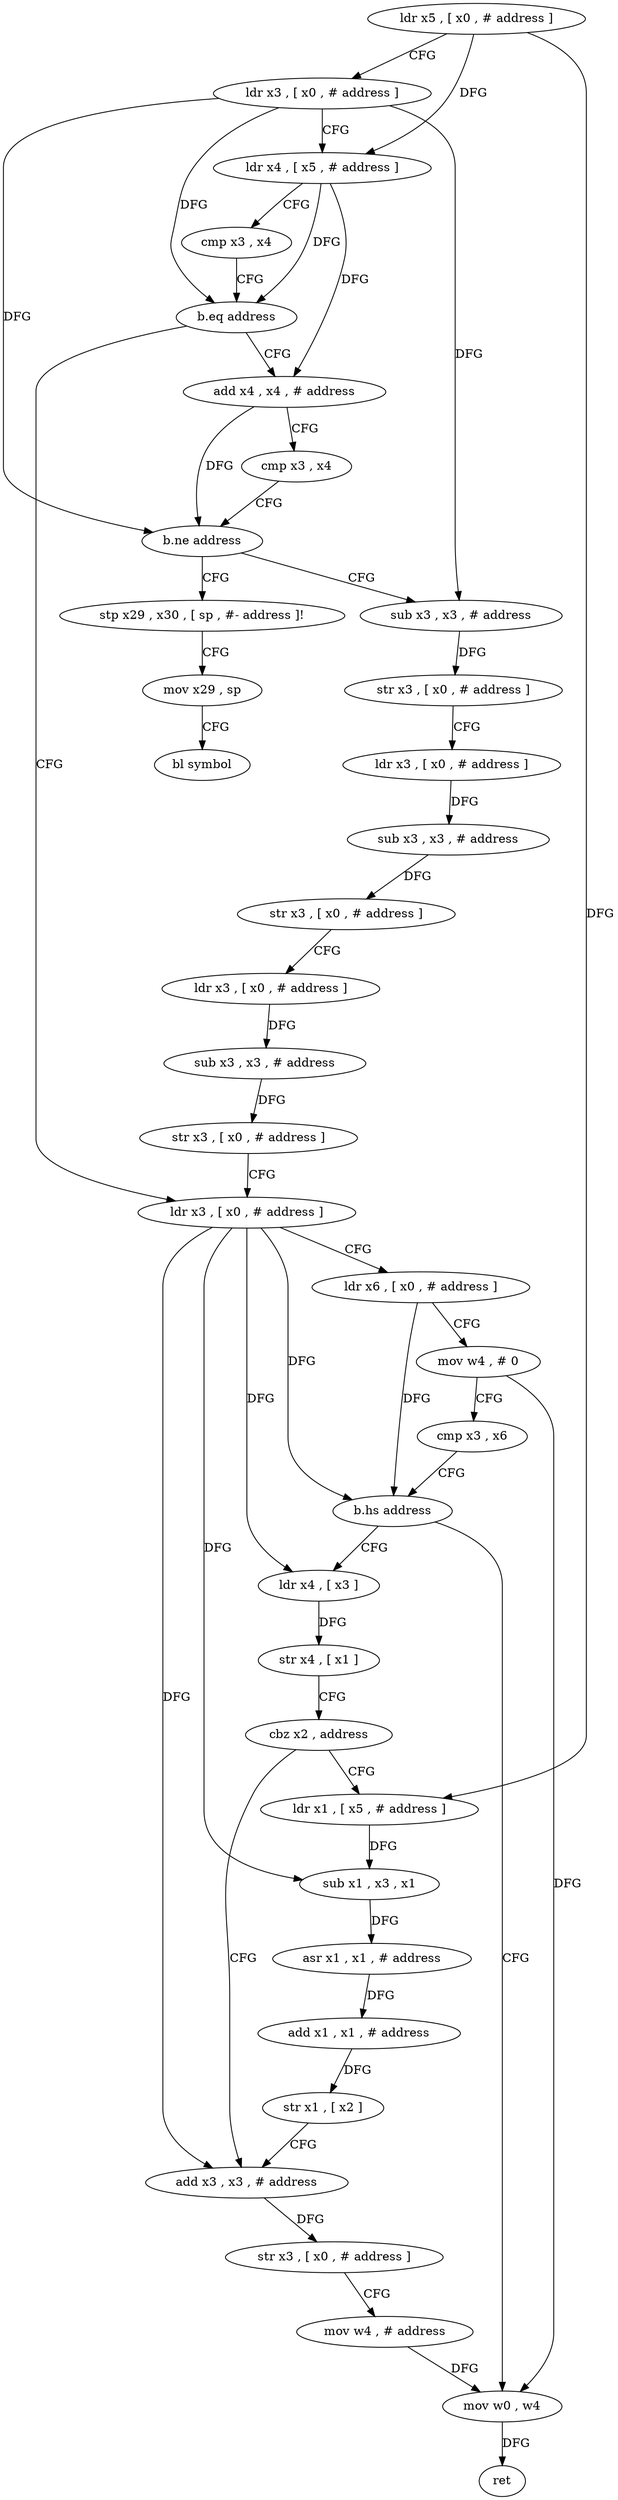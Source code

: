 digraph "func" {
"152820" [label = "ldr x5 , [ x0 , # address ]" ]
"152824" [label = "ldr x3 , [ x0 , # address ]" ]
"152828" [label = "ldr x4 , [ x5 , # address ]" ]
"152832" [label = "cmp x3 , x4" ]
"152836" [label = "b.eq address" ]
"152884" [label = "ldr x3 , [ x0 , # address ]" ]
"152840" [label = "add x4 , x4 , # address" ]
"152888" [label = "ldr x6 , [ x0 , # address ]" ]
"152892" [label = "mov w4 , # 0" ]
"152896" [label = "cmp x3 , x6" ]
"152900" [label = "b.hs address" ]
"152948" [label = "mov w0 , w4" ]
"152904" [label = "ldr x4 , [ x3 ]" ]
"152844" [label = "cmp x3 , x4" ]
"152848" [label = "b.ne address" ]
"152956" [label = "stp x29 , x30 , [ sp , #- address ]!" ]
"152852" [label = "sub x3 , x3 , # address" ]
"152952" [label = "ret" ]
"152908" [label = "str x4 , [ x1 ]" ]
"152912" [label = "cbz x2 , address" ]
"152936" [label = "add x3 , x3 , # address" ]
"152916" [label = "ldr x1 , [ x5 , # address ]" ]
"152960" [label = "mov x29 , sp" ]
"152964" [label = "bl symbol" ]
"152856" [label = "str x3 , [ x0 , # address ]" ]
"152860" [label = "ldr x3 , [ x0 , # address ]" ]
"152864" [label = "sub x3 , x3 , # address" ]
"152868" [label = "str x3 , [ x0 , # address ]" ]
"152872" [label = "ldr x3 , [ x0 , # address ]" ]
"152876" [label = "sub x3 , x3 , # address" ]
"152880" [label = "str x3 , [ x0 , # address ]" ]
"152940" [label = "str x3 , [ x0 , # address ]" ]
"152944" [label = "mov w4 , # address" ]
"152920" [label = "sub x1 , x3 , x1" ]
"152924" [label = "asr x1 , x1 , # address" ]
"152928" [label = "add x1 , x1 , # address" ]
"152932" [label = "str x1 , [ x2 ]" ]
"152820" -> "152824" [ label = "CFG" ]
"152820" -> "152828" [ label = "DFG" ]
"152820" -> "152916" [ label = "DFG" ]
"152824" -> "152828" [ label = "CFG" ]
"152824" -> "152836" [ label = "DFG" ]
"152824" -> "152848" [ label = "DFG" ]
"152824" -> "152852" [ label = "DFG" ]
"152828" -> "152832" [ label = "CFG" ]
"152828" -> "152836" [ label = "DFG" ]
"152828" -> "152840" [ label = "DFG" ]
"152832" -> "152836" [ label = "CFG" ]
"152836" -> "152884" [ label = "CFG" ]
"152836" -> "152840" [ label = "CFG" ]
"152884" -> "152888" [ label = "CFG" ]
"152884" -> "152900" [ label = "DFG" ]
"152884" -> "152904" [ label = "DFG" ]
"152884" -> "152936" [ label = "DFG" ]
"152884" -> "152920" [ label = "DFG" ]
"152840" -> "152844" [ label = "CFG" ]
"152840" -> "152848" [ label = "DFG" ]
"152888" -> "152892" [ label = "CFG" ]
"152888" -> "152900" [ label = "DFG" ]
"152892" -> "152896" [ label = "CFG" ]
"152892" -> "152948" [ label = "DFG" ]
"152896" -> "152900" [ label = "CFG" ]
"152900" -> "152948" [ label = "CFG" ]
"152900" -> "152904" [ label = "CFG" ]
"152948" -> "152952" [ label = "DFG" ]
"152904" -> "152908" [ label = "DFG" ]
"152844" -> "152848" [ label = "CFG" ]
"152848" -> "152956" [ label = "CFG" ]
"152848" -> "152852" [ label = "CFG" ]
"152956" -> "152960" [ label = "CFG" ]
"152852" -> "152856" [ label = "DFG" ]
"152908" -> "152912" [ label = "CFG" ]
"152912" -> "152936" [ label = "CFG" ]
"152912" -> "152916" [ label = "CFG" ]
"152936" -> "152940" [ label = "DFG" ]
"152916" -> "152920" [ label = "DFG" ]
"152960" -> "152964" [ label = "CFG" ]
"152856" -> "152860" [ label = "CFG" ]
"152860" -> "152864" [ label = "DFG" ]
"152864" -> "152868" [ label = "DFG" ]
"152868" -> "152872" [ label = "CFG" ]
"152872" -> "152876" [ label = "DFG" ]
"152876" -> "152880" [ label = "DFG" ]
"152880" -> "152884" [ label = "CFG" ]
"152940" -> "152944" [ label = "CFG" ]
"152944" -> "152948" [ label = "DFG" ]
"152920" -> "152924" [ label = "DFG" ]
"152924" -> "152928" [ label = "DFG" ]
"152928" -> "152932" [ label = "DFG" ]
"152932" -> "152936" [ label = "CFG" ]
}
